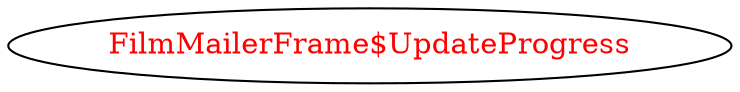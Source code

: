 digraph dependencyGraph {
 concentrate=true;
 ranksep="2.0";
 rankdir="LR"; 
 splines="ortho";
"FilmMailerFrame$UpdateProgress" [fontcolor="red"];
}